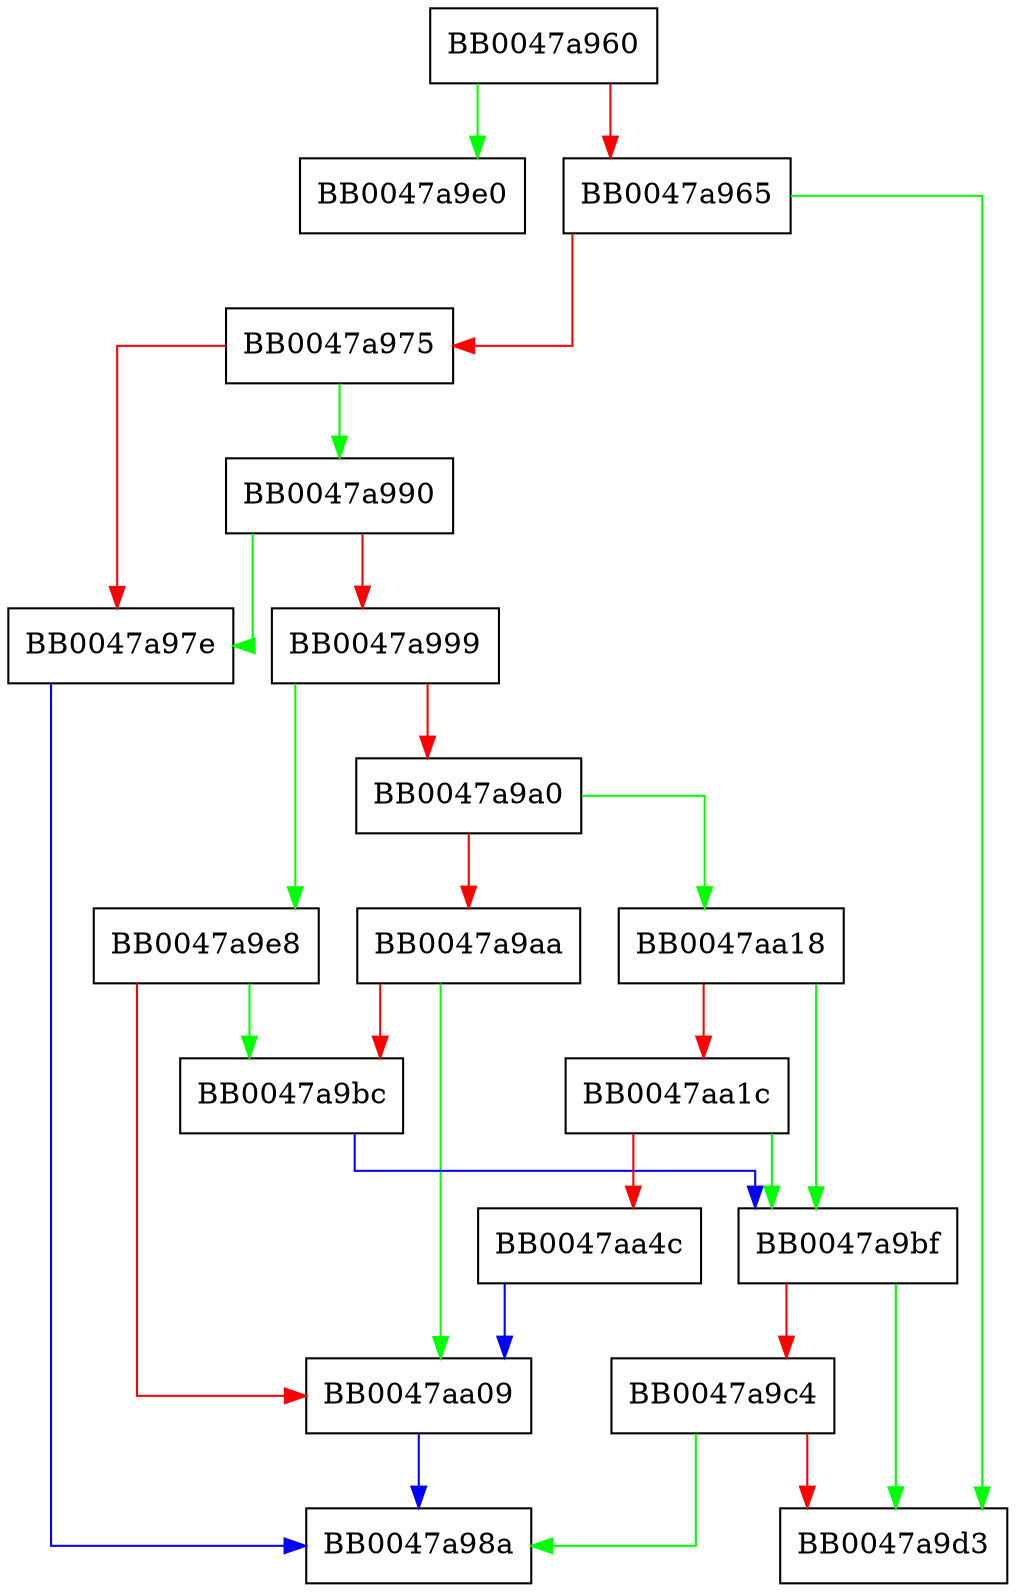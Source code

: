 digraph ssl3_shutdown {
  node [shape="box"];
  graph [splines=ortho];
  BB0047a960 -> BB0047a9e0 [color="green"];
  BB0047a960 -> BB0047a965 [color="red"];
  BB0047a965 -> BB0047a9d3 [color="green"];
  BB0047a965 -> BB0047a975 [color="red"];
  BB0047a975 -> BB0047a990 [color="green"];
  BB0047a975 -> BB0047a97e [color="red"];
  BB0047a97e -> BB0047a98a [color="blue"];
  BB0047a990 -> BB0047a97e [color="green"];
  BB0047a990 -> BB0047a999 [color="red"];
  BB0047a999 -> BB0047a9e8 [color="green"];
  BB0047a999 -> BB0047a9a0 [color="red"];
  BB0047a9a0 -> BB0047aa18 [color="green"];
  BB0047a9a0 -> BB0047a9aa [color="red"];
  BB0047a9aa -> BB0047aa09 [color="green"];
  BB0047a9aa -> BB0047a9bc [color="red"];
  BB0047a9bc -> BB0047a9bf [color="blue"];
  BB0047a9bf -> BB0047a9d3 [color="green"];
  BB0047a9bf -> BB0047a9c4 [color="red"];
  BB0047a9c4 -> BB0047a98a [color="green"];
  BB0047a9c4 -> BB0047a9d3 [color="red"];
  BB0047a9e8 -> BB0047a9bc [color="green"];
  BB0047a9e8 -> BB0047aa09 [color="red"];
  BB0047aa09 -> BB0047a98a [color="blue"];
  BB0047aa18 -> BB0047a9bf [color="green"];
  BB0047aa18 -> BB0047aa1c [color="red"];
  BB0047aa1c -> BB0047a9bf [color="green"];
  BB0047aa1c -> BB0047aa4c [color="red"];
  BB0047aa4c -> BB0047aa09 [color="blue"];
}